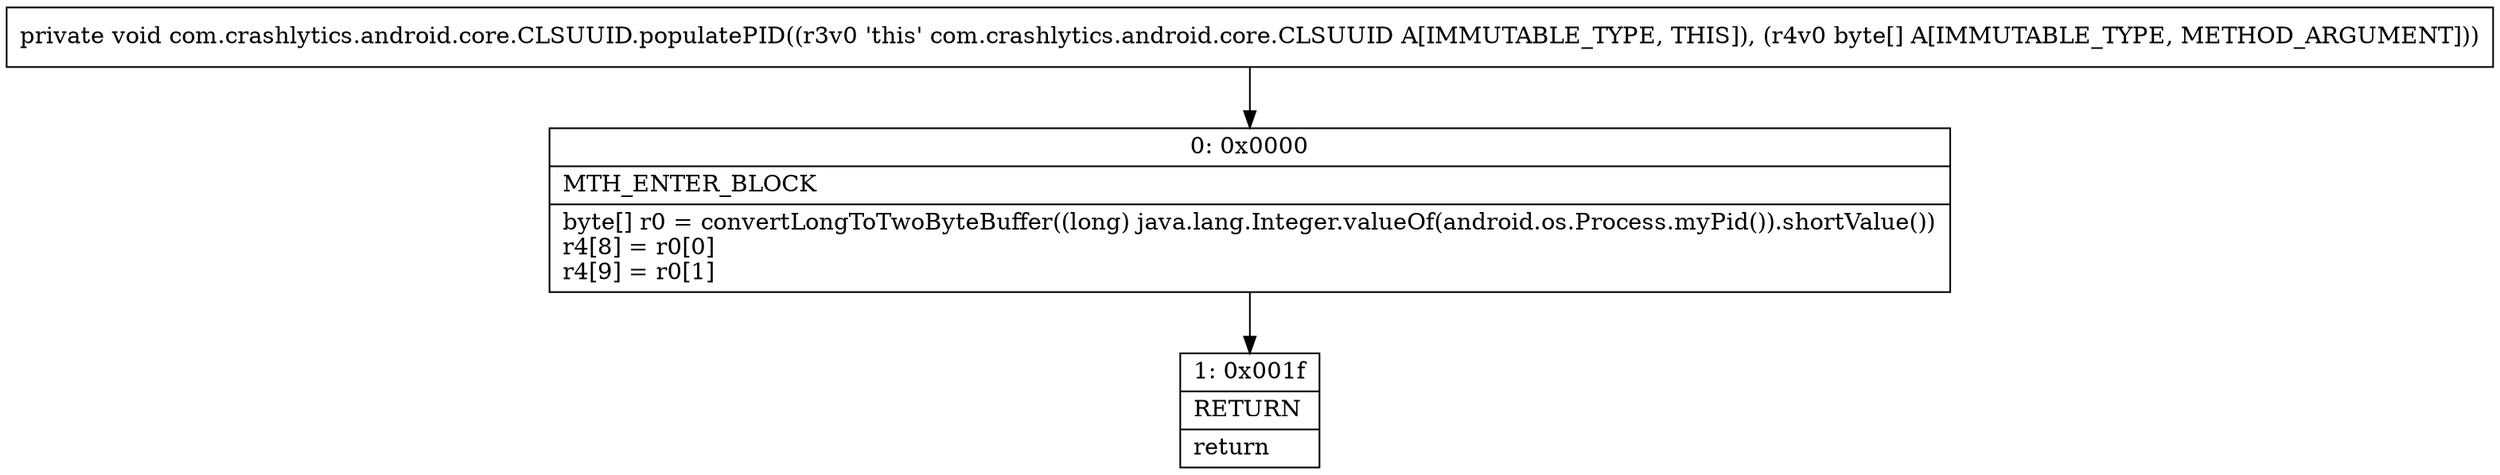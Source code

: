 digraph "CFG forcom.crashlytics.android.core.CLSUUID.populatePID([B)V" {
Node_0 [shape=record,label="{0\:\ 0x0000|MTH_ENTER_BLOCK\l|byte[] r0 = convertLongToTwoByteBuffer((long) java.lang.Integer.valueOf(android.os.Process.myPid()).shortValue())\lr4[8] = r0[0]\lr4[9] = r0[1]\l}"];
Node_1 [shape=record,label="{1\:\ 0x001f|RETURN\l|return\l}"];
MethodNode[shape=record,label="{private void com.crashlytics.android.core.CLSUUID.populatePID((r3v0 'this' com.crashlytics.android.core.CLSUUID A[IMMUTABLE_TYPE, THIS]), (r4v0 byte[] A[IMMUTABLE_TYPE, METHOD_ARGUMENT])) }"];
MethodNode -> Node_0;
Node_0 -> Node_1;
}

